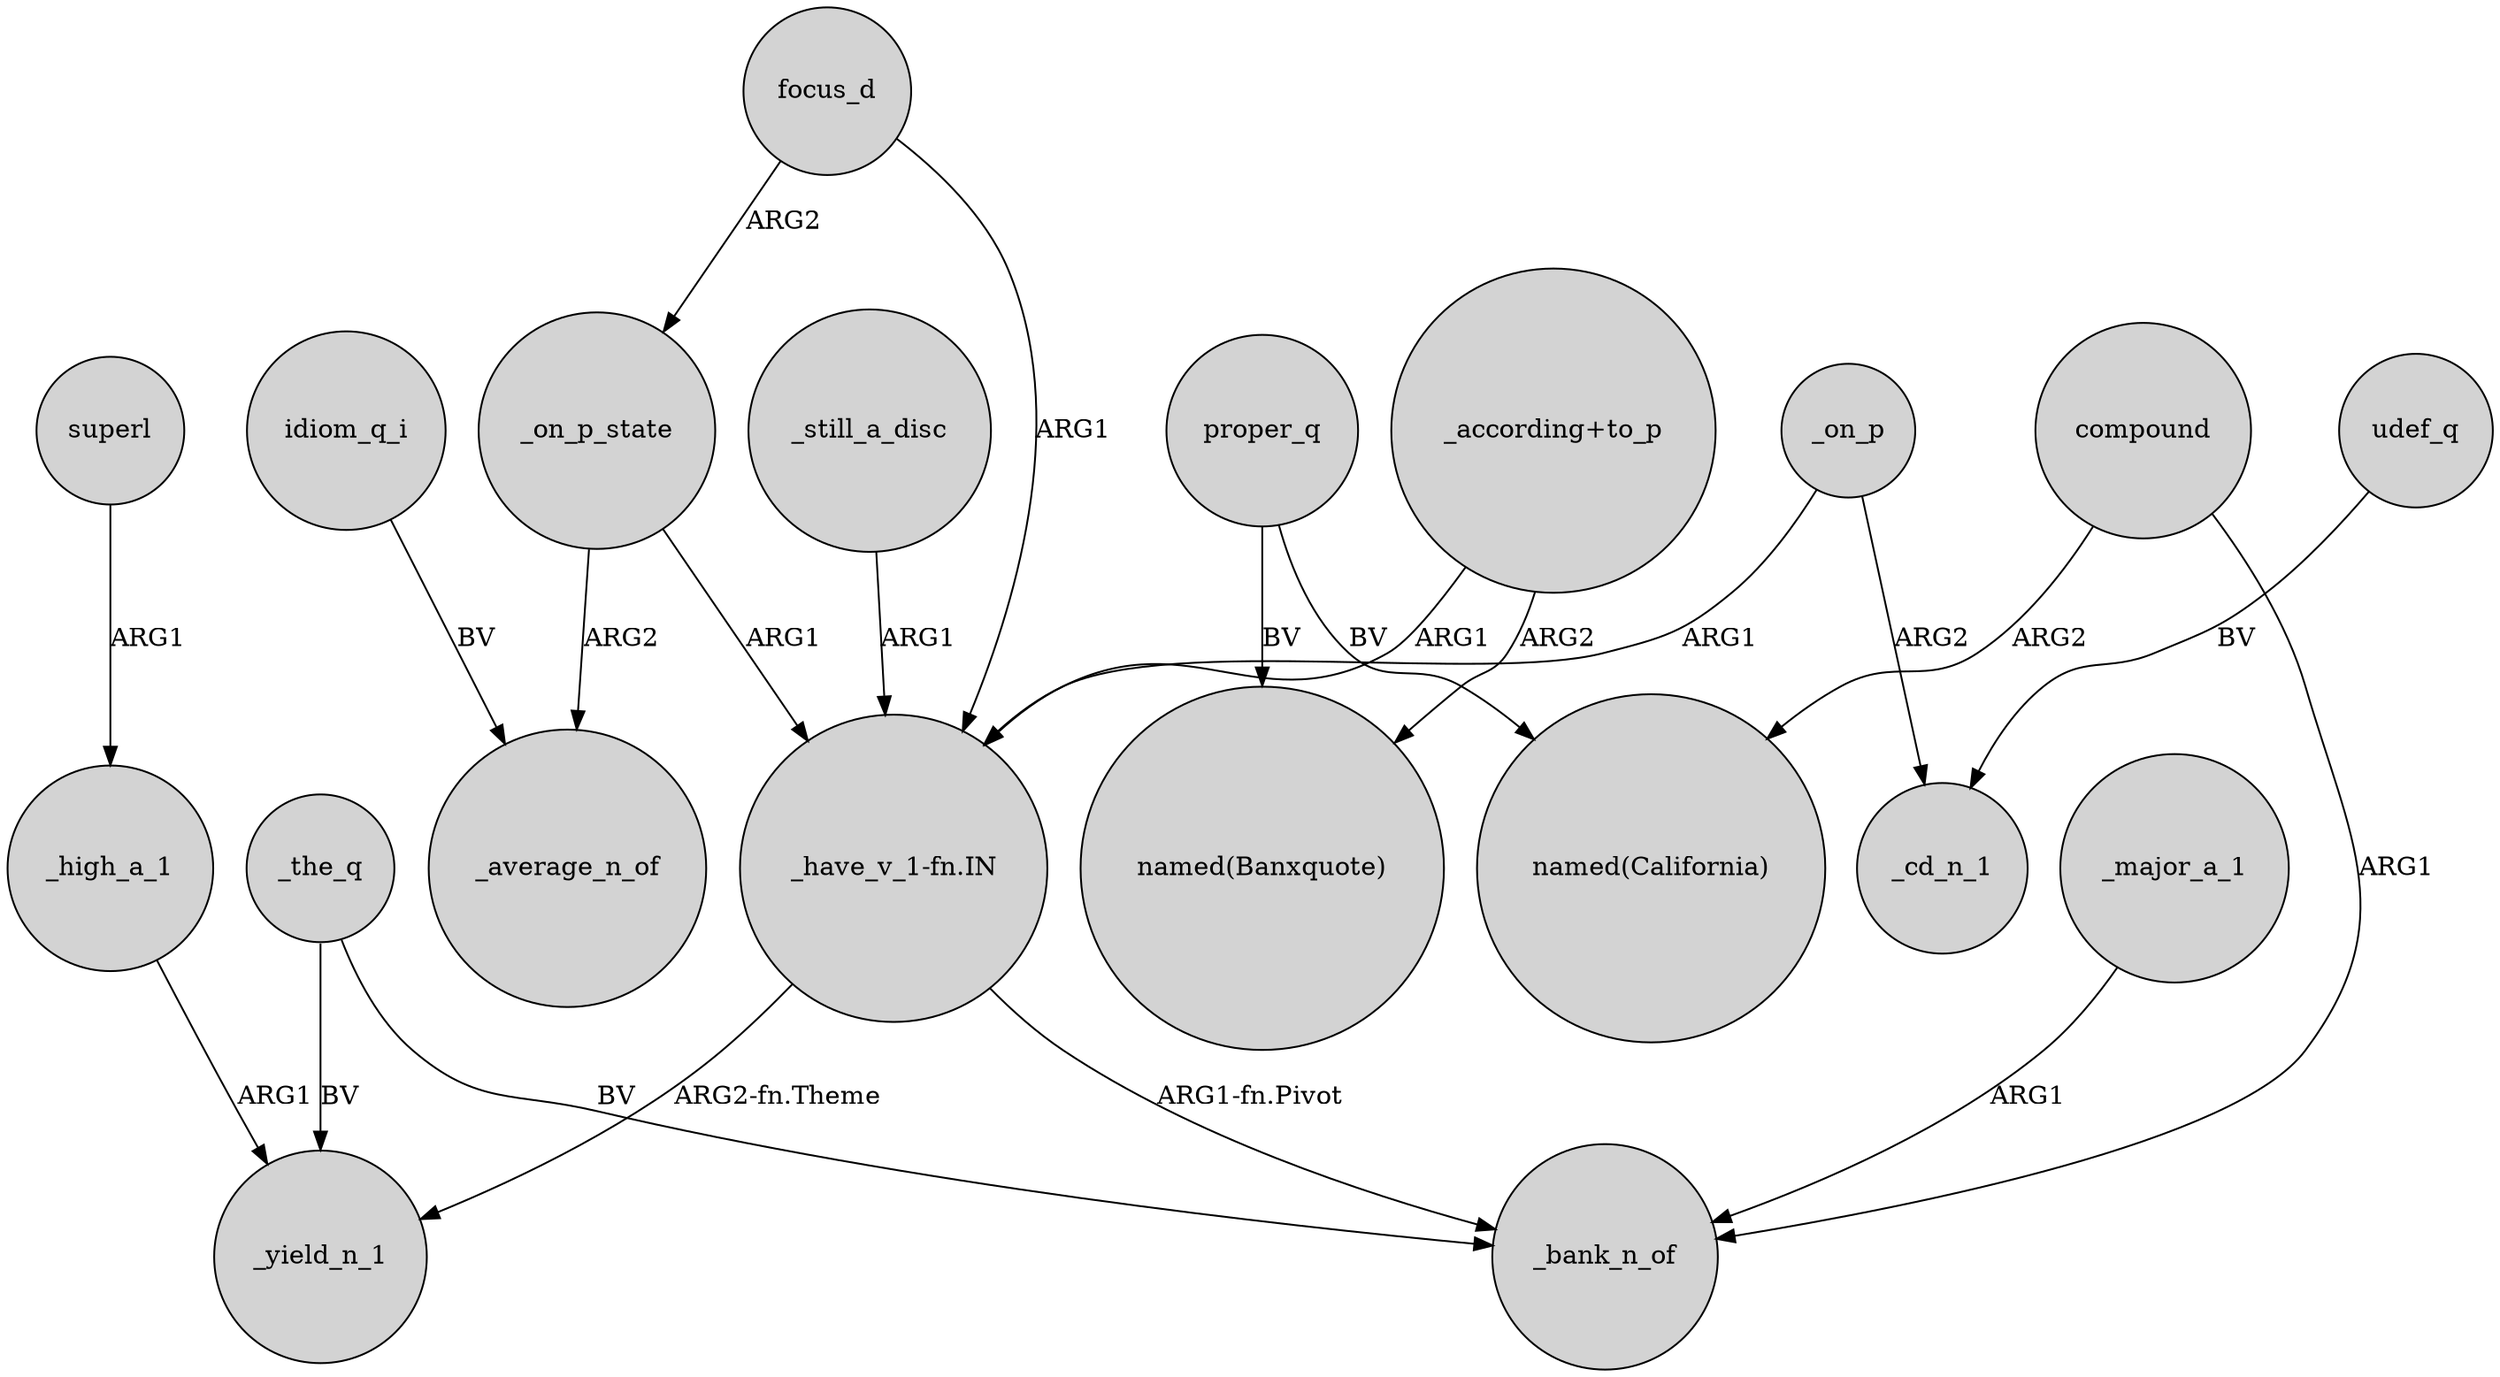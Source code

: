 digraph {
	node [shape=circle style=filled]
	focus_d -> "_have_v_1-fn.IN" [label=ARG1]
	_the_q -> _yield_n_1 [label=BV]
	idiom_q_i -> _average_n_of [label=BV]
	proper_q -> "named(Banxquote)" [label=BV]
	focus_d -> _on_p_state [label=ARG2]
	superl -> _high_a_1 [label=ARG1]
	compound -> _bank_n_of [label=ARG1]
	"_according+to_p" -> "named(Banxquote)" [label=ARG2]
	proper_q -> "named(California)" [label=BV]
	"_have_v_1-fn.IN" -> _yield_n_1 [label="ARG2-fn.Theme"]
	udef_q -> _cd_n_1 [label=BV]
	_on_p -> "_have_v_1-fn.IN" [label=ARG1]
	"_have_v_1-fn.IN" -> _bank_n_of [label="ARG1-fn.Pivot"]
	_the_q -> _bank_n_of [label=BV]
	"_according+to_p" -> "_have_v_1-fn.IN" [label=ARG1]
	_major_a_1 -> _bank_n_of [label=ARG1]
	_high_a_1 -> _yield_n_1 [label=ARG1]
	_on_p_state -> _average_n_of [label=ARG2]
	_on_p -> _cd_n_1 [label=ARG2]
	_on_p_state -> "_have_v_1-fn.IN" [label=ARG1]
	compound -> "named(California)" [label=ARG2]
	_still_a_disc -> "_have_v_1-fn.IN" [label=ARG1]
}
